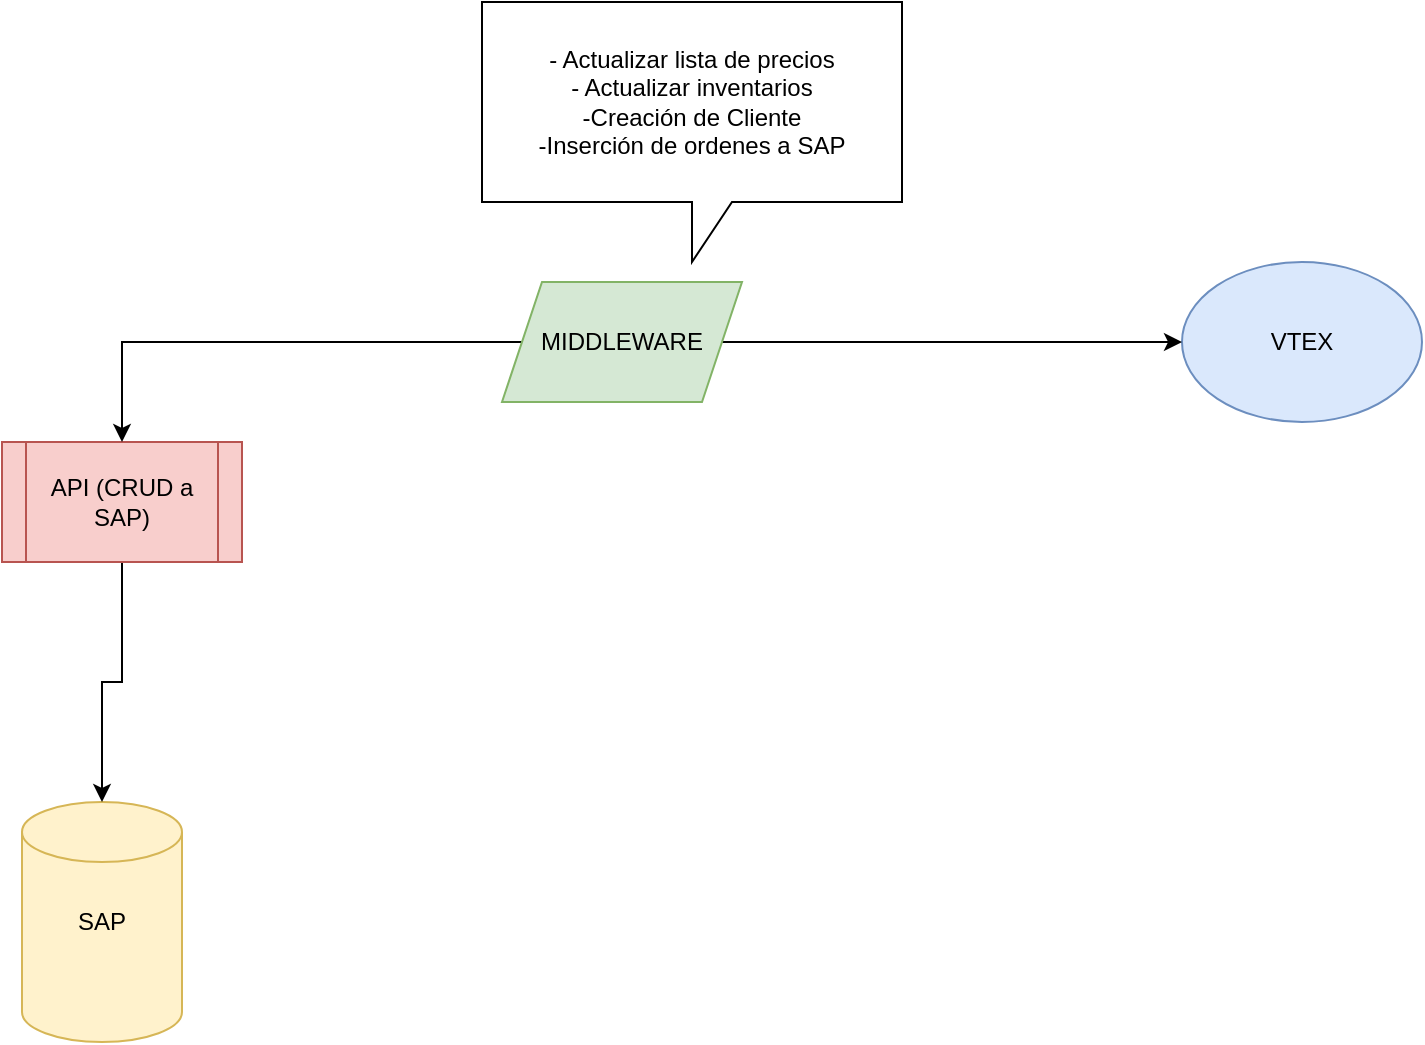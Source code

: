 <mxfile version="14.6.6" type="device"><diagram id="eW9R9hdeukku5_NwP-Ro" name="Page-1"><mxGraphModel dx="1038" dy="2278" grid="1" gridSize="10" guides="1" tooltips="1" connect="1" arrows="1" fold="1" page="1" pageScale="1" pageWidth="1169" pageHeight="1654" math="0" shadow="0"><root><mxCell id="0"/><mxCell id="1" parent="0"/><mxCell id="cOLVcN-8-MmRNO3-gzb_-1" value="" style="shape=cylinder3;whiteSpace=wrap;html=1;boundedLbl=1;backgroundOutline=1;size=15;fillColor=#fff2cc;strokeColor=#d6b656;" vertex="1" parent="1"><mxGeometry x="130" y="370" width="80" height="120" as="geometry"/></mxCell><mxCell id="cOLVcN-8-MmRNO3-gzb_-3" value="SAP" style="text;html=1;strokeColor=none;fillColor=none;align=center;verticalAlign=middle;whiteSpace=wrap;rounded=0;" vertex="1" parent="1"><mxGeometry x="150" y="420" width="40" height="20" as="geometry"/></mxCell><mxCell id="cOLVcN-8-MmRNO3-gzb_-5" style="edgeStyle=orthogonalEdgeStyle;rounded=0;orthogonalLoop=1;jettySize=auto;html=1;" edge="1" parent="1" source="cOLVcN-8-MmRNO3-gzb_-4" target="cOLVcN-8-MmRNO3-gzb_-1"><mxGeometry relative="1" as="geometry"/></mxCell><mxCell id="cOLVcN-8-MmRNO3-gzb_-4" value="API (CRUD a SAP)" style="shape=process;whiteSpace=wrap;html=1;backgroundOutline=1;fillColor=#f8cecc;strokeColor=#b85450;" vertex="1" parent="1"><mxGeometry x="120" y="190" width="120" height="60" as="geometry"/></mxCell><mxCell id="cOLVcN-8-MmRNO3-gzb_-6" value="VTEX" style="ellipse;whiteSpace=wrap;html=1;fillColor=#dae8fc;strokeColor=#6c8ebf;" vertex="1" parent="1"><mxGeometry x="710" y="100" width="120" height="80" as="geometry"/></mxCell><mxCell id="cOLVcN-8-MmRNO3-gzb_-8" style="edgeStyle=orthogonalEdgeStyle;rounded=0;orthogonalLoop=1;jettySize=auto;html=1;entryX=0.5;entryY=0;entryDx=0;entryDy=0;" edge="1" parent="1" source="cOLVcN-8-MmRNO3-gzb_-7" target="cOLVcN-8-MmRNO3-gzb_-4"><mxGeometry relative="1" as="geometry"/></mxCell><mxCell id="cOLVcN-8-MmRNO3-gzb_-9" style="edgeStyle=orthogonalEdgeStyle;rounded=0;orthogonalLoop=1;jettySize=auto;html=1;entryX=0;entryY=0.5;entryDx=0;entryDy=0;" edge="1" parent="1" source="cOLVcN-8-MmRNO3-gzb_-7" target="cOLVcN-8-MmRNO3-gzb_-6"><mxGeometry relative="1" as="geometry"/></mxCell><mxCell id="cOLVcN-8-MmRNO3-gzb_-7" value="MIDDLEWARE" style="shape=parallelogram;perimeter=parallelogramPerimeter;whiteSpace=wrap;html=1;fixedSize=1;fillColor=#d5e8d4;strokeColor=#82b366;" vertex="1" parent="1"><mxGeometry x="370" y="110" width="120" height="60" as="geometry"/></mxCell><mxCell id="cOLVcN-8-MmRNO3-gzb_-10" value="- Actualizar lista de precios&lt;br&gt;- Actualizar inventarios&lt;br&gt;-Creación de Cliente&lt;br&gt;-Inserción de ordenes a SAP" style="shape=callout;whiteSpace=wrap;html=1;perimeter=calloutPerimeter;" vertex="1" parent="1"><mxGeometry x="360" y="-30" width="210" height="130" as="geometry"/></mxCell></root></mxGraphModel></diagram></mxfile>